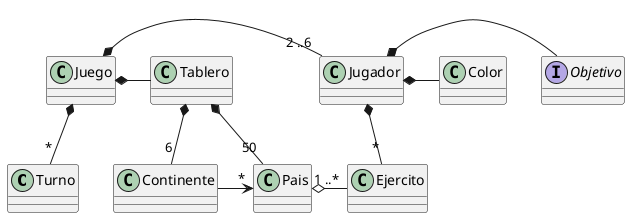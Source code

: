 @startuml


class Turno {}

class Jugador {}

Juego *- "2 ..6" Jugador

Juego *-- "*" Turno

interface Objetivo {}

class Color {}

class Continente {}

class Pais {}

class Tablero {}

class Juego {}

Juego *- Tablero

class Ejercito {}

Tablero *- "50" Pais

Tablero *-- "6" Continente

Continente -> "*" Pais

Pais o- "1 ..*" Ejercito

Jugador *- Objetivo

Jugador *-- "*" Ejercito
Jugador *- Color


@enduml